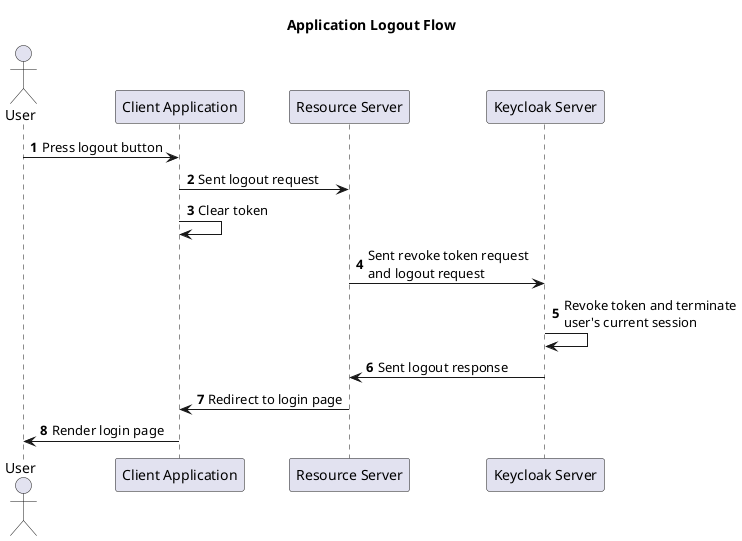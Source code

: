 @startuml normal flow

title Application Logout Flow

actor User as User
participant "Client Application" as Client
participant "Resource Server" as Server
participant "Keycloak Server" as Keycloak

autonumber
User -> Client: Press logout button
Client -> Server: Sent logout request
Client -> Client: Clear token
Server -> Keycloak: Sent revoke token request\nand logout request
Keycloak -> Keycloak: Revoke token and terminate\nuser's current session
Keycloak -> Server: Sent logout response
Server -> Client: Redirect to login page
Client -> User: Render login page

@enduml